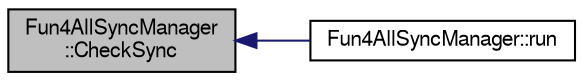 digraph "Fun4AllSyncManager::CheckSync"
{
  bgcolor="transparent";
  edge [fontname="FreeSans",fontsize="10",labelfontname="FreeSans",labelfontsize="10"];
  node [fontname="FreeSans",fontsize="10",shape=record];
  rankdir="LR";
  Node1 [label="Fun4AllSyncManager\l::CheckSync",height=0.2,width=0.4,color="black", fillcolor="grey75", style="filled" fontcolor="black"];
  Node1 -> Node2 [dir="back",color="midnightblue",fontsize="10",style="solid",fontname="FreeSans"];
  Node2 [label="Fun4AllSyncManager::run",height=0.2,width=0.4,color="black",URL="$dd/ded/classFun4AllSyncManager.html#acc9ba641e68025bcaa03f0cc3e2ae364",tooltip="run n events (0 means up to end of file "];
}
